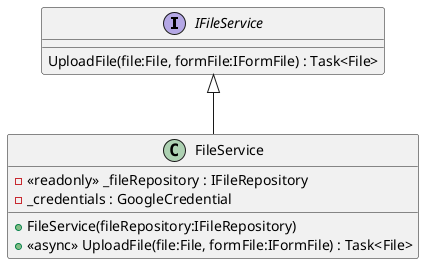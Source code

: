 @startuml
interface IFileService {
    UploadFile(file:File, formFile:IFormFile) : Task<File>
}
class FileService {
    - <<readonly>> _fileRepository : IFileRepository
    - _credentials : GoogleCredential
    + FileService(fileRepository:IFileRepository)
    + <<async>> UploadFile(file:File, formFile:IFormFile) : Task<File>
}
IFileService <|-- FileService
@enduml

